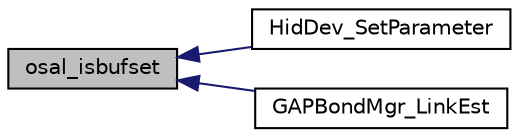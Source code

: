 digraph "osal_isbufset"
{
  edge [fontname="Helvetica",fontsize="10",labelfontname="Helvetica",labelfontsize="10"];
  node [fontname="Helvetica",fontsize="10",shape=record];
  rankdir="LR";
  Node1 [label="osal_isbufset",height=0.2,width=0.4,color="black", fillcolor="grey75", style="filled" fontcolor="black"];
  Node1 -> Node2 [dir="back",color="midnightblue",fontsize="10",style="solid",fontname="Helvetica"];
  Node2 [label="HidDev_SetParameter",height=0.2,width=0.4,color="black", fillcolor="white", style="filled",URL="$hiddev_8h.html#a035ab88b75b185c25580762212dbc59c"];
  Node1 -> Node3 [dir="back",color="midnightblue",fontsize="10",style="solid",fontname="Helvetica"];
  Node3 [label="GAPBondMgr_LinkEst",height=0.2,width=0.4,color="black", fillcolor="white", style="filled",URL="$group___g_a_p_r_o_l_e_s___b_o_n_d_m_g_r___a_p_i.html#ga314d0be5aa9534ecfda5d0e7668ba415",tooltip="Notify the Bond Manager that a connection has been made. "];
}
